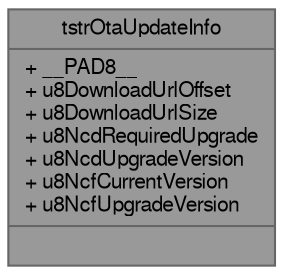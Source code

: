 digraph "tstrOtaUpdateInfo"
{
 // LATEX_PDF_SIZE
  bgcolor="transparent";
  edge [fontname=FreeSans,fontsize=10,labelfontname=FreeSans,labelfontsize=10];
  node [fontname=FreeSans,fontsize=10,shape=box,height=0.2,width=0.4];
  Node1 [shape=record,label="{tstrOtaUpdateInfo\n|+ __PAD8__\l+ u8DownloadUrlOffset\l+ u8DownloadUrlSize\l+ u8NcdRequiredUpgrade\l+ u8NcdUpgradeVersion\l+ u8NcfCurrentVersion\l+ u8NcfUpgradeVersion\l|}",height=0.2,width=0.4,color="gray40", fillcolor="grey60", style="filled", fontcolor="black",tooltip="This struct contains the OTA update information."];
}
